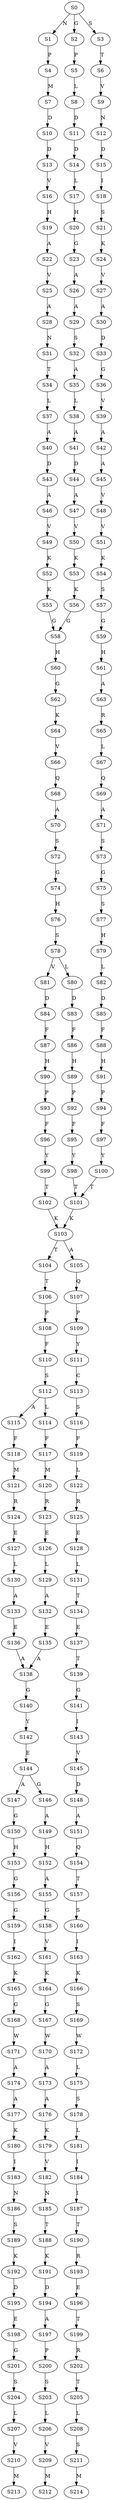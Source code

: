 strict digraph  {
	S0 -> S1 [ label = N ];
	S0 -> S2 [ label = G ];
	S0 -> S3 [ label = S ];
	S1 -> S4 [ label = P ];
	S2 -> S5 [ label = P ];
	S3 -> S6 [ label = T ];
	S4 -> S7 [ label = M ];
	S5 -> S8 [ label = L ];
	S6 -> S9 [ label = V ];
	S7 -> S10 [ label = D ];
	S8 -> S11 [ label = D ];
	S9 -> S12 [ label = N ];
	S10 -> S13 [ label = D ];
	S11 -> S14 [ label = D ];
	S12 -> S15 [ label = D ];
	S13 -> S16 [ label = V ];
	S14 -> S17 [ label = L ];
	S15 -> S18 [ label = I ];
	S16 -> S19 [ label = H ];
	S17 -> S20 [ label = H ];
	S18 -> S21 [ label = S ];
	S19 -> S22 [ label = A ];
	S20 -> S23 [ label = G ];
	S21 -> S24 [ label = K ];
	S22 -> S25 [ label = V ];
	S23 -> S26 [ label = A ];
	S24 -> S27 [ label = V ];
	S25 -> S28 [ label = A ];
	S26 -> S29 [ label = A ];
	S27 -> S30 [ label = A ];
	S28 -> S31 [ label = N ];
	S29 -> S32 [ label = S ];
	S30 -> S33 [ label = D ];
	S31 -> S34 [ label = T ];
	S32 -> S35 [ label = A ];
	S33 -> S36 [ label = G ];
	S34 -> S37 [ label = L ];
	S35 -> S38 [ label = L ];
	S36 -> S39 [ label = V ];
	S37 -> S40 [ label = A ];
	S38 -> S41 [ label = A ];
	S39 -> S42 [ label = A ];
	S40 -> S43 [ label = D ];
	S41 -> S44 [ label = D ];
	S42 -> S45 [ label = A ];
	S43 -> S46 [ label = A ];
	S44 -> S47 [ label = A ];
	S45 -> S48 [ label = V ];
	S46 -> S49 [ label = V ];
	S47 -> S50 [ label = V ];
	S48 -> S51 [ label = V ];
	S49 -> S52 [ label = K ];
	S50 -> S53 [ label = K ];
	S51 -> S54 [ label = K ];
	S52 -> S55 [ label = K ];
	S53 -> S56 [ label = K ];
	S54 -> S57 [ label = S ];
	S55 -> S58 [ label = G ];
	S56 -> S58 [ label = G ];
	S57 -> S59 [ label = G ];
	S58 -> S60 [ label = H ];
	S59 -> S61 [ label = H ];
	S60 -> S62 [ label = G ];
	S61 -> S63 [ label = A ];
	S62 -> S64 [ label = K ];
	S63 -> S65 [ label = R ];
	S64 -> S66 [ label = V ];
	S65 -> S67 [ label = L ];
	S66 -> S68 [ label = Q ];
	S67 -> S69 [ label = Q ];
	S68 -> S70 [ label = A ];
	S69 -> S71 [ label = A ];
	S70 -> S72 [ label = S ];
	S71 -> S73 [ label = S ];
	S72 -> S74 [ label = G ];
	S73 -> S75 [ label = G ];
	S74 -> S76 [ label = H ];
	S75 -> S77 [ label = S ];
	S76 -> S78 [ label = S ];
	S77 -> S79 [ label = H ];
	S78 -> S80 [ label = L ];
	S78 -> S81 [ label = V ];
	S79 -> S82 [ label = L ];
	S80 -> S83 [ label = D ];
	S81 -> S84 [ label = D ];
	S82 -> S85 [ label = D ];
	S83 -> S86 [ label = F ];
	S84 -> S87 [ label = F ];
	S85 -> S88 [ label = F ];
	S86 -> S89 [ label = H ];
	S87 -> S90 [ label = H ];
	S88 -> S91 [ label = H ];
	S89 -> S92 [ label = P ];
	S90 -> S93 [ label = P ];
	S91 -> S94 [ label = P ];
	S92 -> S95 [ label = F ];
	S93 -> S96 [ label = F ];
	S94 -> S97 [ label = F ];
	S95 -> S98 [ label = Y ];
	S96 -> S99 [ label = Y ];
	S97 -> S100 [ label = Y ];
	S98 -> S101 [ label = T ];
	S99 -> S102 [ label = T ];
	S100 -> S101 [ label = T ];
	S101 -> S103 [ label = K ];
	S102 -> S103 [ label = K ];
	S103 -> S104 [ label = T ];
	S103 -> S105 [ label = A ];
	S104 -> S106 [ label = T ];
	S105 -> S107 [ label = Q ];
	S106 -> S108 [ label = P ];
	S107 -> S109 [ label = P ];
	S108 -> S110 [ label = F ];
	S109 -> S111 [ label = Y ];
	S110 -> S112 [ label = S ];
	S111 -> S113 [ label = C ];
	S112 -> S114 [ label = L ];
	S112 -> S115 [ label = A ];
	S113 -> S116 [ label = S ];
	S114 -> S117 [ label = F ];
	S115 -> S118 [ label = F ];
	S116 -> S119 [ label = F ];
	S117 -> S120 [ label = M ];
	S118 -> S121 [ label = M ];
	S119 -> S122 [ label = L ];
	S120 -> S123 [ label = R ];
	S121 -> S124 [ label = R ];
	S122 -> S125 [ label = R ];
	S123 -> S126 [ label = E ];
	S124 -> S127 [ label = E ];
	S125 -> S128 [ label = E ];
	S126 -> S129 [ label = L ];
	S127 -> S130 [ label = L ];
	S128 -> S131 [ label = L ];
	S129 -> S132 [ label = A ];
	S130 -> S133 [ label = A ];
	S131 -> S134 [ label = T ];
	S132 -> S135 [ label = E ];
	S133 -> S136 [ label = E ];
	S134 -> S137 [ label = E ];
	S135 -> S138 [ label = A ];
	S136 -> S138 [ label = A ];
	S137 -> S139 [ label = T ];
	S138 -> S140 [ label = G ];
	S139 -> S141 [ label = G ];
	S140 -> S142 [ label = Y ];
	S141 -> S143 [ label = I ];
	S142 -> S144 [ label = E ];
	S143 -> S145 [ label = V ];
	S144 -> S146 [ label = G ];
	S144 -> S147 [ label = A ];
	S145 -> S148 [ label = D ];
	S146 -> S149 [ label = A ];
	S147 -> S150 [ label = G ];
	S148 -> S151 [ label = A ];
	S149 -> S152 [ label = H ];
	S150 -> S153 [ label = H ];
	S151 -> S154 [ label = Q ];
	S152 -> S155 [ label = A ];
	S153 -> S156 [ label = G ];
	S154 -> S157 [ label = T ];
	S155 -> S158 [ label = G ];
	S156 -> S159 [ label = G ];
	S157 -> S160 [ label = S ];
	S158 -> S161 [ label = V ];
	S159 -> S162 [ label = I ];
	S160 -> S163 [ label = I ];
	S161 -> S164 [ label = K ];
	S162 -> S165 [ label = K ];
	S163 -> S166 [ label = K ];
	S164 -> S167 [ label = G ];
	S165 -> S168 [ label = G ];
	S166 -> S169 [ label = S ];
	S167 -> S170 [ label = W ];
	S168 -> S171 [ label = W ];
	S169 -> S172 [ label = W ];
	S170 -> S173 [ label = A ];
	S171 -> S174 [ label = A ];
	S172 -> S175 [ label = L ];
	S173 -> S176 [ label = A ];
	S174 -> S177 [ label = A ];
	S175 -> S178 [ label = S ];
	S176 -> S179 [ label = K ];
	S177 -> S180 [ label = K ];
	S178 -> S181 [ label = L ];
	S179 -> S182 [ label = V ];
	S180 -> S183 [ label = I ];
	S181 -> S184 [ label = I ];
	S182 -> S185 [ label = N ];
	S183 -> S186 [ label = N ];
	S184 -> S187 [ label = I ];
	S185 -> S188 [ label = T ];
	S186 -> S189 [ label = S ];
	S187 -> S190 [ label = T ];
	S188 -> S191 [ label = K ];
	S189 -> S192 [ label = K ];
	S190 -> S193 [ label = R ];
	S191 -> S194 [ label = D ];
	S192 -> S195 [ label = D ];
	S193 -> S196 [ label = E ];
	S194 -> S197 [ label = A ];
	S195 -> S198 [ label = E ];
	S196 -> S199 [ label = T ];
	S197 -> S200 [ label = P ];
	S198 -> S201 [ label = G ];
	S199 -> S202 [ label = R ];
	S200 -> S203 [ label = S ];
	S201 -> S204 [ label = S ];
	S202 -> S205 [ label = T ];
	S203 -> S206 [ label = L ];
	S204 -> S207 [ label = L ];
	S205 -> S208 [ label = L ];
	S206 -> S209 [ label = V ];
	S207 -> S210 [ label = V ];
	S208 -> S211 [ label = S ];
	S209 -> S212 [ label = M ];
	S210 -> S213 [ label = M ];
	S211 -> S214 [ label = M ];
}
